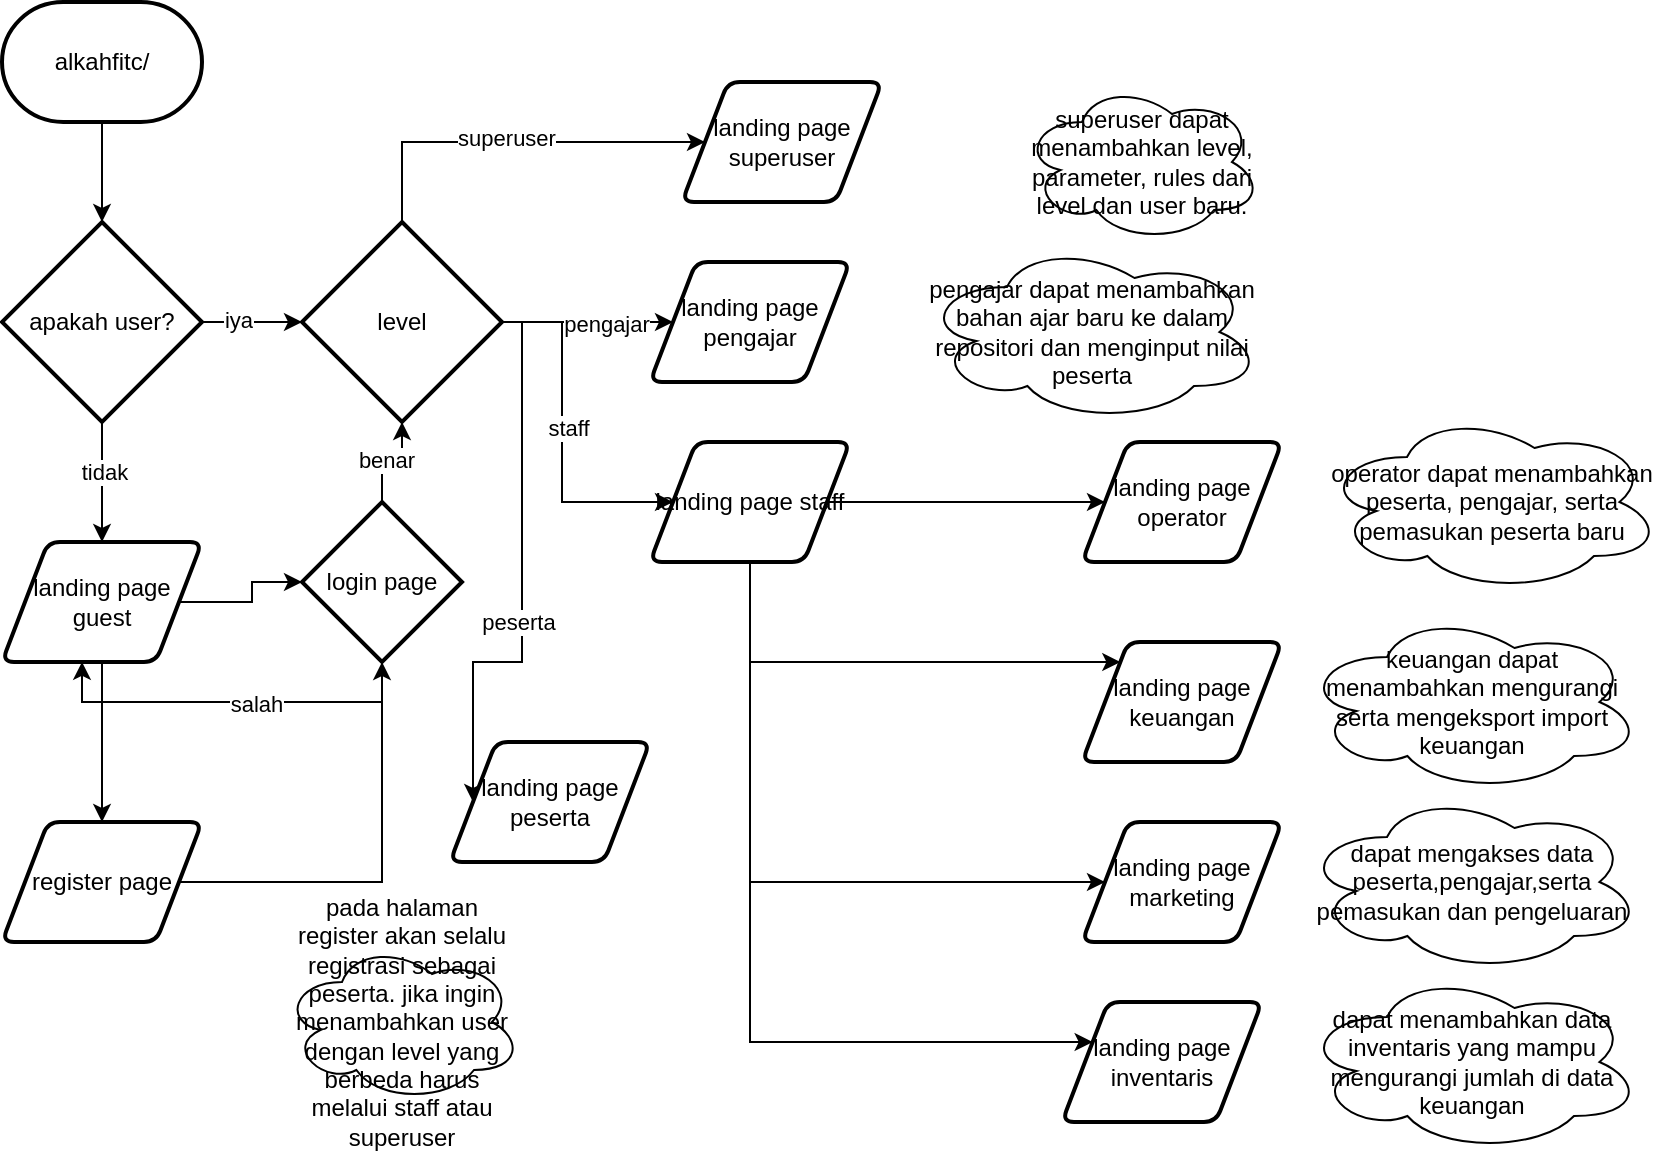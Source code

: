 <mxfile version="20.5.1" type="github">
  <diagram id="E9O6Eyl6Ub3qLrlgVqA6" name="Halaman-1">
    <mxGraphModel dx="1221" dy="724" grid="1" gridSize="10" guides="1" tooltips="1" connect="1" arrows="1" fold="1" page="1" pageScale="1" pageWidth="827" pageHeight="1169" math="0" shadow="0">
      <root>
        <mxCell id="0" />
        <mxCell id="1" parent="0" />
        <mxCell id="TCSQPGBV3InpxjVvVvtd-5" style="edgeStyle=orthogonalEdgeStyle;rounded=0;orthogonalLoop=1;jettySize=auto;html=1;exitX=0.5;exitY=1;exitDx=0;exitDy=0;exitPerimeter=0;" parent="1" source="TCSQPGBV3InpxjVvVvtd-1" target="TCSQPGBV3InpxjVvVvtd-2" edge="1">
          <mxGeometry relative="1" as="geometry" />
        </mxCell>
        <mxCell id="TCSQPGBV3InpxjVvVvtd-1" value="alkahfitc/" style="strokeWidth=2;html=1;shape=mxgraph.flowchart.terminator;whiteSpace=wrap;" parent="1" vertex="1">
          <mxGeometry x="40" y="20" width="100" height="60" as="geometry" />
        </mxCell>
        <mxCell id="TCSQPGBV3InpxjVvVvtd-6" style="edgeStyle=orthogonalEdgeStyle;rounded=0;orthogonalLoop=1;jettySize=auto;html=1;exitX=1;exitY=0.5;exitDx=0;exitDy=0;exitPerimeter=0;entryX=0;entryY=0.5;entryDx=0;entryDy=0;entryPerimeter=0;" parent="1" source="TCSQPGBV3InpxjVvVvtd-2" target="KN03rtfvjsogmIUJA6DX-1" edge="1">
          <mxGeometry relative="1" as="geometry">
            <mxPoint x="201.5" y="190" as="targetPoint" />
          </mxGeometry>
        </mxCell>
        <mxCell id="TCSQPGBV3InpxjVvVvtd-11" value="iya" style="edgeLabel;html=1;align=center;verticalAlign=middle;resizable=0;points=[];" parent="TCSQPGBV3InpxjVvVvtd-6" vertex="1" connectable="0">
          <mxGeometry x="-0.298" y="1" relative="1" as="geometry">
            <mxPoint as="offset" />
          </mxGeometry>
        </mxCell>
        <mxCell id="TCSQPGBV3InpxjVvVvtd-7" style="edgeStyle=orthogonalEdgeStyle;rounded=0;orthogonalLoop=1;jettySize=auto;html=1;exitX=0.5;exitY=1;exitDx=0;exitDy=0;exitPerimeter=0;entryX=0.5;entryY=0;entryDx=0;entryDy=0;" parent="1" source="TCSQPGBV3InpxjVvVvtd-2" target="TCSQPGBV3InpxjVvVvtd-4" edge="1">
          <mxGeometry relative="1" as="geometry" />
        </mxCell>
        <mxCell id="TCSQPGBV3InpxjVvVvtd-12" value="tidak" style="edgeLabel;html=1;align=center;verticalAlign=middle;resizable=0;points=[];" parent="TCSQPGBV3InpxjVvVvtd-7" vertex="1" connectable="0">
          <mxGeometry x="-0.168" y="1" relative="1" as="geometry">
            <mxPoint as="offset" />
          </mxGeometry>
        </mxCell>
        <mxCell id="TCSQPGBV3InpxjVvVvtd-2" value="apakah user?" style="strokeWidth=2;html=1;shape=mxgraph.flowchart.decision;whiteSpace=wrap;" parent="1" vertex="1">
          <mxGeometry x="40" y="130" width="100" height="100" as="geometry" />
        </mxCell>
        <mxCell id="TCSQPGBV3InpxjVvVvtd-9" style="edgeStyle=orthogonalEdgeStyle;rounded=0;orthogonalLoop=1;jettySize=auto;html=1;exitX=1;exitY=0.5;exitDx=0;exitDy=0;entryX=0;entryY=0.5;entryDx=0;entryDy=0;entryPerimeter=0;" parent="1" source="TCSQPGBV3InpxjVvVvtd-4" target="TCSQPGBV3InpxjVvVvtd-8" edge="1">
          <mxGeometry relative="1" as="geometry" />
        </mxCell>
        <mxCell id="KN03rtfvjsogmIUJA6DX-17" value="" style="edgeStyle=orthogonalEdgeStyle;rounded=0;orthogonalLoop=1;jettySize=auto;html=1;" edge="1" parent="1" source="TCSQPGBV3InpxjVvVvtd-4" target="KN03rtfvjsogmIUJA6DX-16">
          <mxGeometry relative="1" as="geometry" />
        </mxCell>
        <mxCell id="TCSQPGBV3InpxjVvVvtd-4" value="landing page guest" style="shape=parallelogram;html=1;strokeWidth=2;perimeter=parallelogramPerimeter;whiteSpace=wrap;rounded=1;arcSize=12;size=0.23;" parent="1" vertex="1">
          <mxGeometry x="40" y="290" width="100" height="60" as="geometry" />
        </mxCell>
        <mxCell id="TCSQPGBV3InpxjVvVvtd-10" style="edgeStyle=orthogonalEdgeStyle;rounded=0;orthogonalLoop=1;jettySize=auto;html=1;exitX=0.5;exitY=0;exitDx=0;exitDy=0;exitPerimeter=0;entryX=0.5;entryY=1;entryDx=0;entryDy=0;entryPerimeter=0;" parent="1" source="TCSQPGBV3InpxjVvVvtd-8" target="KN03rtfvjsogmIUJA6DX-1" edge="1">
          <mxGeometry relative="1" as="geometry">
            <mxPoint x="230.8" y="223.54" as="targetPoint" />
          </mxGeometry>
        </mxCell>
        <mxCell id="TCSQPGBV3InpxjVvVvtd-13" value="benar" style="edgeLabel;html=1;align=center;verticalAlign=middle;resizable=0;points=[];" parent="TCSQPGBV3InpxjVvVvtd-10" vertex="1" connectable="0">
          <mxGeometry x="-0.125" y="1" relative="1" as="geometry">
            <mxPoint as="offset" />
          </mxGeometry>
        </mxCell>
        <mxCell id="TCSQPGBV3InpxjVvVvtd-15" style="edgeStyle=orthogonalEdgeStyle;rounded=0;orthogonalLoop=1;jettySize=auto;html=1;exitX=0.5;exitY=1;exitDx=0;exitDy=0;exitPerimeter=0;entryX=0.4;entryY=0.999;entryDx=0;entryDy=0;entryPerimeter=0;" parent="1" source="TCSQPGBV3InpxjVvVvtd-8" target="TCSQPGBV3InpxjVvVvtd-4" edge="1">
          <mxGeometry relative="1" as="geometry" />
        </mxCell>
        <mxCell id="TCSQPGBV3InpxjVvVvtd-16" value="salah" style="edgeLabel;html=1;align=center;verticalAlign=middle;resizable=0;points=[];" parent="TCSQPGBV3InpxjVvVvtd-15" vertex="1" connectable="0">
          <mxGeometry x="-0.126" y="1" relative="1" as="geometry">
            <mxPoint as="offset" />
          </mxGeometry>
        </mxCell>
        <mxCell id="TCSQPGBV3InpxjVvVvtd-8" value="login page" style="strokeWidth=2;html=1;shape=mxgraph.flowchart.decision;whiteSpace=wrap;" parent="1" vertex="1">
          <mxGeometry x="190" y="270" width="80" height="80" as="geometry" />
        </mxCell>
        <mxCell id="KN03rtfvjsogmIUJA6DX-5" style="edgeStyle=orthogonalEdgeStyle;rounded=0;orthogonalLoop=1;jettySize=auto;html=1;exitX=0.5;exitY=0;exitDx=0;exitDy=0;exitPerimeter=0;entryX=0;entryY=0.5;entryDx=0;entryDy=0;" edge="1" parent="1" source="KN03rtfvjsogmIUJA6DX-1" target="KN03rtfvjsogmIUJA6DX-2">
          <mxGeometry relative="1" as="geometry">
            <Array as="points">
              <mxPoint x="240" y="90" />
            </Array>
          </mxGeometry>
        </mxCell>
        <mxCell id="KN03rtfvjsogmIUJA6DX-9" value="superuser" style="edgeLabel;html=1;align=center;verticalAlign=middle;resizable=0;points=[];" vertex="1" connectable="0" parent="KN03rtfvjsogmIUJA6DX-5">
          <mxGeometry x="-0.042" y="2" relative="1" as="geometry">
            <mxPoint as="offset" />
          </mxGeometry>
        </mxCell>
        <mxCell id="KN03rtfvjsogmIUJA6DX-6" style="edgeStyle=orthogonalEdgeStyle;rounded=0;orthogonalLoop=1;jettySize=auto;html=1;exitX=1;exitY=0.5;exitDx=0;exitDy=0;exitPerimeter=0;entryX=0;entryY=0.5;entryDx=0;entryDy=0;" edge="1" parent="1" source="KN03rtfvjsogmIUJA6DX-1" target="KN03rtfvjsogmIUJA6DX-3">
          <mxGeometry relative="1" as="geometry" />
        </mxCell>
        <mxCell id="KN03rtfvjsogmIUJA6DX-10" value="pengajar" style="edgeLabel;html=1;align=center;verticalAlign=middle;resizable=0;points=[];" vertex="1" connectable="0" parent="KN03rtfvjsogmIUJA6DX-6">
          <mxGeometry x="0.221" y="-1" relative="1" as="geometry">
            <mxPoint as="offset" />
          </mxGeometry>
        </mxCell>
        <mxCell id="KN03rtfvjsogmIUJA6DX-8" style="edgeStyle=orthogonalEdgeStyle;rounded=0;orthogonalLoop=1;jettySize=auto;html=1;exitX=1;exitY=0.5;exitDx=0;exitDy=0;exitPerimeter=0;entryX=0;entryY=0.5;entryDx=0;entryDy=0;" edge="1" parent="1" source="KN03rtfvjsogmIUJA6DX-1" target="KN03rtfvjsogmIUJA6DX-7">
          <mxGeometry relative="1" as="geometry">
            <Array as="points">
              <mxPoint x="320" y="180" />
              <mxPoint x="320" y="270" />
            </Array>
          </mxGeometry>
        </mxCell>
        <mxCell id="KN03rtfvjsogmIUJA6DX-11" value="staff" style="edgeLabel;html=1;align=center;verticalAlign=middle;resizable=0;points=[];" vertex="1" connectable="0" parent="KN03rtfvjsogmIUJA6DX-8">
          <mxGeometry x="-0.054" y="3" relative="1" as="geometry">
            <mxPoint as="offset" />
          </mxGeometry>
        </mxCell>
        <mxCell id="KN03rtfvjsogmIUJA6DX-13" style="edgeStyle=orthogonalEdgeStyle;rounded=0;orthogonalLoop=1;jettySize=auto;html=1;exitX=1;exitY=0.5;exitDx=0;exitDy=0;exitPerimeter=0;entryX=0;entryY=0.5;entryDx=0;entryDy=0;" edge="1" parent="1" source="KN03rtfvjsogmIUJA6DX-1" target="KN03rtfvjsogmIUJA6DX-12">
          <mxGeometry relative="1" as="geometry">
            <Array as="points">
              <mxPoint x="300" y="180" />
              <mxPoint x="300" y="350" />
            </Array>
          </mxGeometry>
        </mxCell>
        <mxCell id="KN03rtfvjsogmIUJA6DX-14" value="peserta" style="edgeLabel;html=1;align=center;verticalAlign=middle;resizable=0;points=[];" vertex="1" connectable="0" parent="KN03rtfvjsogmIUJA6DX-13">
          <mxGeometry x="0.162" y="-2" relative="1" as="geometry">
            <mxPoint as="offset" />
          </mxGeometry>
        </mxCell>
        <mxCell id="KN03rtfvjsogmIUJA6DX-1" value="level" style="strokeWidth=2;html=1;shape=mxgraph.flowchart.decision;whiteSpace=wrap;" vertex="1" parent="1">
          <mxGeometry x="190" y="130" width="100" height="100" as="geometry" />
        </mxCell>
        <mxCell id="KN03rtfvjsogmIUJA6DX-2" value="landing page superuser" style="shape=parallelogram;html=1;strokeWidth=2;perimeter=parallelogramPerimeter;whiteSpace=wrap;rounded=1;arcSize=12;size=0.23;" vertex="1" parent="1">
          <mxGeometry x="380" y="60" width="100" height="60" as="geometry" />
        </mxCell>
        <mxCell id="KN03rtfvjsogmIUJA6DX-3" value="landing page pengajar" style="shape=parallelogram;html=1;strokeWidth=2;perimeter=parallelogramPerimeter;whiteSpace=wrap;rounded=1;arcSize=12;size=0.23;" vertex="1" parent="1">
          <mxGeometry x="364" y="150" width="100" height="60" as="geometry" />
        </mxCell>
        <mxCell id="KN03rtfvjsogmIUJA6DX-27" value="" style="edgeStyle=orthogonalEdgeStyle;rounded=0;orthogonalLoop=1;jettySize=auto;html=1;" edge="1" parent="1" source="KN03rtfvjsogmIUJA6DX-7" target="KN03rtfvjsogmIUJA6DX-26">
          <mxGeometry relative="1" as="geometry" />
        </mxCell>
        <mxCell id="KN03rtfvjsogmIUJA6DX-29" value="" style="edgeStyle=orthogonalEdgeStyle;rounded=0;orthogonalLoop=1;jettySize=auto;html=1;" edge="1" parent="1" source="KN03rtfvjsogmIUJA6DX-7" target="KN03rtfvjsogmIUJA6DX-28">
          <mxGeometry relative="1" as="geometry">
            <Array as="points">
              <mxPoint x="414" y="350" />
            </Array>
          </mxGeometry>
        </mxCell>
        <mxCell id="KN03rtfvjsogmIUJA6DX-32" value="" style="edgeStyle=orthogonalEdgeStyle;rounded=0;orthogonalLoop=1;jettySize=auto;html=1;" edge="1" parent="1" source="KN03rtfvjsogmIUJA6DX-7" target="KN03rtfvjsogmIUJA6DX-31">
          <mxGeometry relative="1" as="geometry">
            <Array as="points">
              <mxPoint x="414" y="460" />
            </Array>
          </mxGeometry>
        </mxCell>
        <mxCell id="KN03rtfvjsogmIUJA6DX-34" value="" style="edgeStyle=orthogonalEdgeStyle;rounded=0;orthogonalLoop=1;jettySize=auto;html=1;" edge="1" parent="1" source="KN03rtfvjsogmIUJA6DX-7" target="KN03rtfvjsogmIUJA6DX-33">
          <mxGeometry relative="1" as="geometry">
            <Array as="points">
              <mxPoint x="414" y="540" />
            </Array>
          </mxGeometry>
        </mxCell>
        <mxCell id="KN03rtfvjsogmIUJA6DX-7" value="landing page staff" style="shape=parallelogram;html=1;strokeWidth=2;perimeter=parallelogramPerimeter;whiteSpace=wrap;rounded=1;arcSize=12;size=0.23;" vertex="1" parent="1">
          <mxGeometry x="364" y="240" width="100" height="60" as="geometry" />
        </mxCell>
        <mxCell id="KN03rtfvjsogmIUJA6DX-12" value="landing page peserta" style="shape=parallelogram;html=1;strokeWidth=2;perimeter=parallelogramPerimeter;whiteSpace=wrap;rounded=1;arcSize=12;size=0.23;" vertex="1" parent="1">
          <mxGeometry x="264" y="390" width="100" height="60" as="geometry" />
        </mxCell>
        <mxCell id="KN03rtfvjsogmIUJA6DX-18" style="edgeStyle=orthogonalEdgeStyle;rounded=0;orthogonalLoop=1;jettySize=auto;html=1;exitX=1;exitY=0.5;exitDx=0;exitDy=0;entryX=0.5;entryY=1;entryDx=0;entryDy=0;entryPerimeter=0;" edge="1" parent="1" source="KN03rtfvjsogmIUJA6DX-16" target="TCSQPGBV3InpxjVvVvtd-8">
          <mxGeometry relative="1" as="geometry" />
        </mxCell>
        <mxCell id="KN03rtfvjsogmIUJA6DX-16" value="register page" style="shape=parallelogram;html=1;strokeWidth=2;perimeter=parallelogramPerimeter;whiteSpace=wrap;rounded=1;arcSize=12;size=0.23;" vertex="1" parent="1">
          <mxGeometry x="40" y="430" width="100" height="60" as="geometry" />
        </mxCell>
        <mxCell id="KN03rtfvjsogmIUJA6DX-22" value="&lt;span style=&quot;&quot;&gt;superuser dapat menambahkan level, parameter, rules dari level dan user baru.&lt;/span&gt;" style="ellipse;shape=cloud;whiteSpace=wrap;html=1;" vertex="1" parent="1">
          <mxGeometry x="550" y="60" width="120" height="80" as="geometry" />
        </mxCell>
        <mxCell id="KN03rtfvjsogmIUJA6DX-23" value="&lt;span style=&quot;&quot;&gt;pengajar dapat menambahkan bahan ajar baru ke dalam repositori dan menginput nilai peserta&lt;/span&gt;" style="ellipse;shape=cloud;whiteSpace=wrap;html=1;" vertex="1" parent="1">
          <mxGeometry x="500" y="140" width="170" height="90" as="geometry" />
        </mxCell>
        <mxCell id="KN03rtfvjsogmIUJA6DX-25" value="&lt;span style=&quot;&quot;&gt;pada halaman register akan selalu registrasi sebagai peserta. jika ingin menambahkan user dengan level yang berbeda harus melalui staff atau superuser&lt;/span&gt;" style="ellipse;shape=cloud;whiteSpace=wrap;html=1;" vertex="1" parent="1">
          <mxGeometry x="180" y="490" width="120" height="80" as="geometry" />
        </mxCell>
        <mxCell id="KN03rtfvjsogmIUJA6DX-26" value="landing page operator" style="shape=parallelogram;html=1;strokeWidth=2;perimeter=parallelogramPerimeter;whiteSpace=wrap;rounded=1;arcSize=12;size=0.23;" vertex="1" parent="1">
          <mxGeometry x="580" y="240" width="100" height="60" as="geometry" />
        </mxCell>
        <mxCell id="KN03rtfvjsogmIUJA6DX-28" value="landing page keuangan" style="shape=parallelogram;html=1;strokeWidth=2;perimeter=parallelogramPerimeter;whiteSpace=wrap;rounded=1;arcSize=12;size=0.23;" vertex="1" parent="1">
          <mxGeometry x="580" y="340" width="100" height="60" as="geometry" />
        </mxCell>
        <mxCell id="KN03rtfvjsogmIUJA6DX-31" value="landing page marketing" style="shape=parallelogram;html=1;strokeWidth=2;perimeter=parallelogramPerimeter;whiteSpace=wrap;rounded=1;arcSize=12;size=0.23;" vertex="1" parent="1">
          <mxGeometry x="580" y="430" width="100" height="60" as="geometry" />
        </mxCell>
        <mxCell id="KN03rtfvjsogmIUJA6DX-33" value="landing page inventaris" style="shape=parallelogram;html=1;strokeWidth=2;perimeter=parallelogramPerimeter;whiteSpace=wrap;rounded=1;arcSize=12;size=0.23;" vertex="1" parent="1">
          <mxGeometry x="570" y="520" width="100" height="60" as="geometry" />
        </mxCell>
        <mxCell id="KN03rtfvjsogmIUJA6DX-35" value="&lt;span style=&quot;&quot;&gt;operator dapat menambahkan peserta, pengajar, serta pemasukan peserta baru&lt;/span&gt;" style="ellipse;shape=cloud;whiteSpace=wrap;html=1;" vertex="1" parent="1">
          <mxGeometry x="700" y="225" width="170" height="90" as="geometry" />
        </mxCell>
        <mxCell id="KN03rtfvjsogmIUJA6DX-36" value="&lt;span style=&quot;&quot;&gt;keuangan dapat menambahkan mengurangi serta mengeksport import keuangan&lt;/span&gt;" style="ellipse;shape=cloud;whiteSpace=wrap;html=1;" vertex="1" parent="1">
          <mxGeometry x="690" y="325" width="170" height="90" as="geometry" />
        </mxCell>
        <mxCell id="KN03rtfvjsogmIUJA6DX-37" value="&lt;span style=&quot;&quot;&gt;dapat mengakses data peserta,pengajar,serta pemasukan dan pengeluaran&lt;/span&gt;" style="ellipse;shape=cloud;whiteSpace=wrap;html=1;" vertex="1" parent="1">
          <mxGeometry x="690" y="415" width="170" height="90" as="geometry" />
        </mxCell>
        <mxCell id="KN03rtfvjsogmIUJA6DX-38" value="&lt;span style=&quot;&quot;&gt;dapat menambahkan data inventaris yang mampu mengurangi jumlah di data keuangan&lt;/span&gt;" style="ellipse;shape=cloud;whiteSpace=wrap;html=1;" vertex="1" parent="1">
          <mxGeometry x="690" y="505" width="170" height="90" as="geometry" />
        </mxCell>
      </root>
    </mxGraphModel>
  </diagram>
</mxfile>
